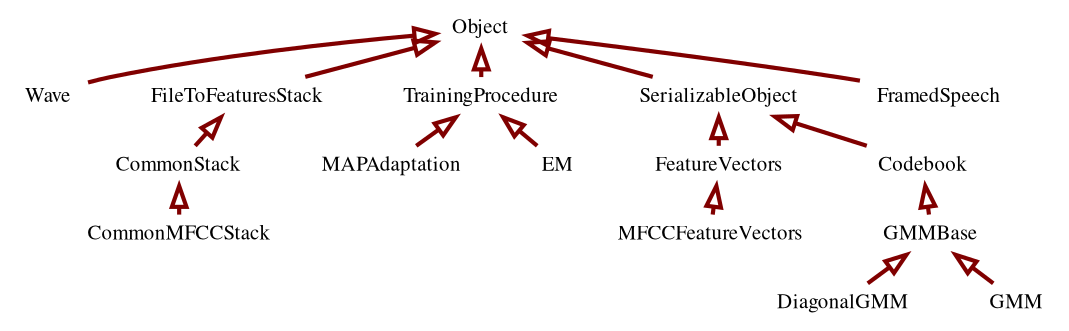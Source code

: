 digraph inheritance_verispeak {
node [fontname="times",fontsize="10",style="ordnode"]
edge [fontname="times",fontsize="10"]
ranksep=.2
;nodesep=.3

/* Nodes */
node16 [width="0",shape="plaintext",href="verispeak.base.Object-class.html",tooltip="verispeak.base.Object",height="0",label=Object]
node30 [width="0",shape="plaintext",href="verispeak.MAPAdaptation-class.html",tooltip="verispeak.MAPAdaptation",height="0",label=MAPAdaptation]
node26 [width="0",shape="plaintext",href="verispeak.CommonStack-class.html",tooltip="verispeak.CommonStack",height="0",label=CommonStack]
node31 [width="0",shape="plaintext",href="verispeak.CommonMFCCStack-class.html",tooltip="verispeak.CommonMFCCStack",height="0",label=CommonMFCCStack]
node29 [width="0",shape="plaintext",href="verispeak.EM-class.html",tooltip="verispeak.EM",height="0",label=EM]
node27 [width="0",shape="plaintext",href="verispeak.MFCCFeatureVectors-class.html",tooltip="verispeak.MFCCFeatureVectors",height="0",label=MFCCFeatureVectors]
node18 [width="0",shape="plaintext",href="verispeak.Wave-class.html",tooltip="verispeak.Wave",height="0",label=Wave]
node17 [width="0",shape="plaintext",href="verispeak.FileTotack-class.html",tooltip="verispeak.FileTotack",height="0",label=FileToFeaturesStack]
node35 [width="0",shape="plaintext",href="verispeak.DiagonalGMM-class.html",tooltip="verispeak.DiagonalGMM",height="0",label=DiagonalGMM]
node23 [width="0",shape="plaintext",href="verispeak.FeatureVectors-class.html",tooltip="verispeak.FeatureVectors",height="0",label=FeatureVectors]
node21 [width="0",shape="plaintext",href="verispeak.TrainingProcedure-class.html",tooltip="verispeak.TrainingProcedure",height="0",label=TrainingProcedure]
node24 [width="0",shape="plaintext",href="verispeak.Codebook-class.html",tooltip="verispeak.Codebook",height="0",label=Codebook]
node20 [width="0",shape="plaintext",href="verispeak.base.SerializableObject-class.html",tooltip="verispeak.base.SerializableObject",height="0",label=SerializableObject]
node32 [width="0",shape="plaintext",href="verispeak.GMM-class.html",tooltip="verispeak.GMM",height="0",label=GMM]
node28 [width="0",shape="plaintext",href="verispeak.GMMBase-class.html",tooltip="verispeak.GMMBase",height="0",label=GMMBase]
node19 [width="0",shape="plaintext",href="verispeak.framing.FramedSpeech-class.html",tooltip="verispeak.framing.FramedSpeech",height="0",label=FramedSpeech]

/* Edges */
node28 -> node35 [style="bold",arrowtail="empty",weight="100",headport="body",color="#800000",tailport="body",dir="back"]
node16 -> node21 [style="bold",arrowtail="empty",weight="100",headport="body",color="#800000",tailport="body",dir="back"]
node21 -> node30 [style="bold",arrowtail="empty",weight="100",headport="body",color="#800000",tailport="body",dir="back"]
node26 -> node31 [style="bold",arrowtail="empty",weight="100",headport="body",color="#800000",tailport="body",dir="back"]
node24 -> node28 [style="bold",arrowtail="empty",weight="100",headport="body",color="#800000",tailport="body",dir="back"]
node28 -> node32 [style="bold",arrowtail="empty",weight="100",headport="body",color="#800000",tailport="body",dir="back"]
node16 -> node19 [style="bold",arrowtail="empty",weight="100",headport="body",color="#800000",tailport="body",dir="back"]
node21 -> node29 [style="bold",arrowtail="empty",weight="100",headport="body",color="#800000",tailport="body",dir="back"]
node16 -> node17 [style="bold",arrowtail="empty",weight="100",headport="body",color="#800000",tailport="body",dir="back"]
node20 -> node24 [style="bold",arrowtail="empty",weight="100",headport="body",color="#800000",tailport="body",dir="back"]
node16 -> node20 [style="bold",arrowtail="empty",weight="100",headport="body",color="#800000",tailport="body",dir="back"]
node23 -> node27 [style="bold",arrowtail="empty",weight="100",headport="body",color="#800000",tailport="body",dir="back"]
node20 -> node23 [style="bold",arrowtail="empty",weight="100",headport="body",color="#800000",tailport="body",dir="back"]
node16 -> node18 [style="bold",arrowtail="empty",weight="100",headport="body",color="#800000",tailport="body",dir="back"]
node17 -> node26 [style="bold",arrowtail="empty",weight="100",headport="body",color="#800000",tailport="body",dir="back"]
}
